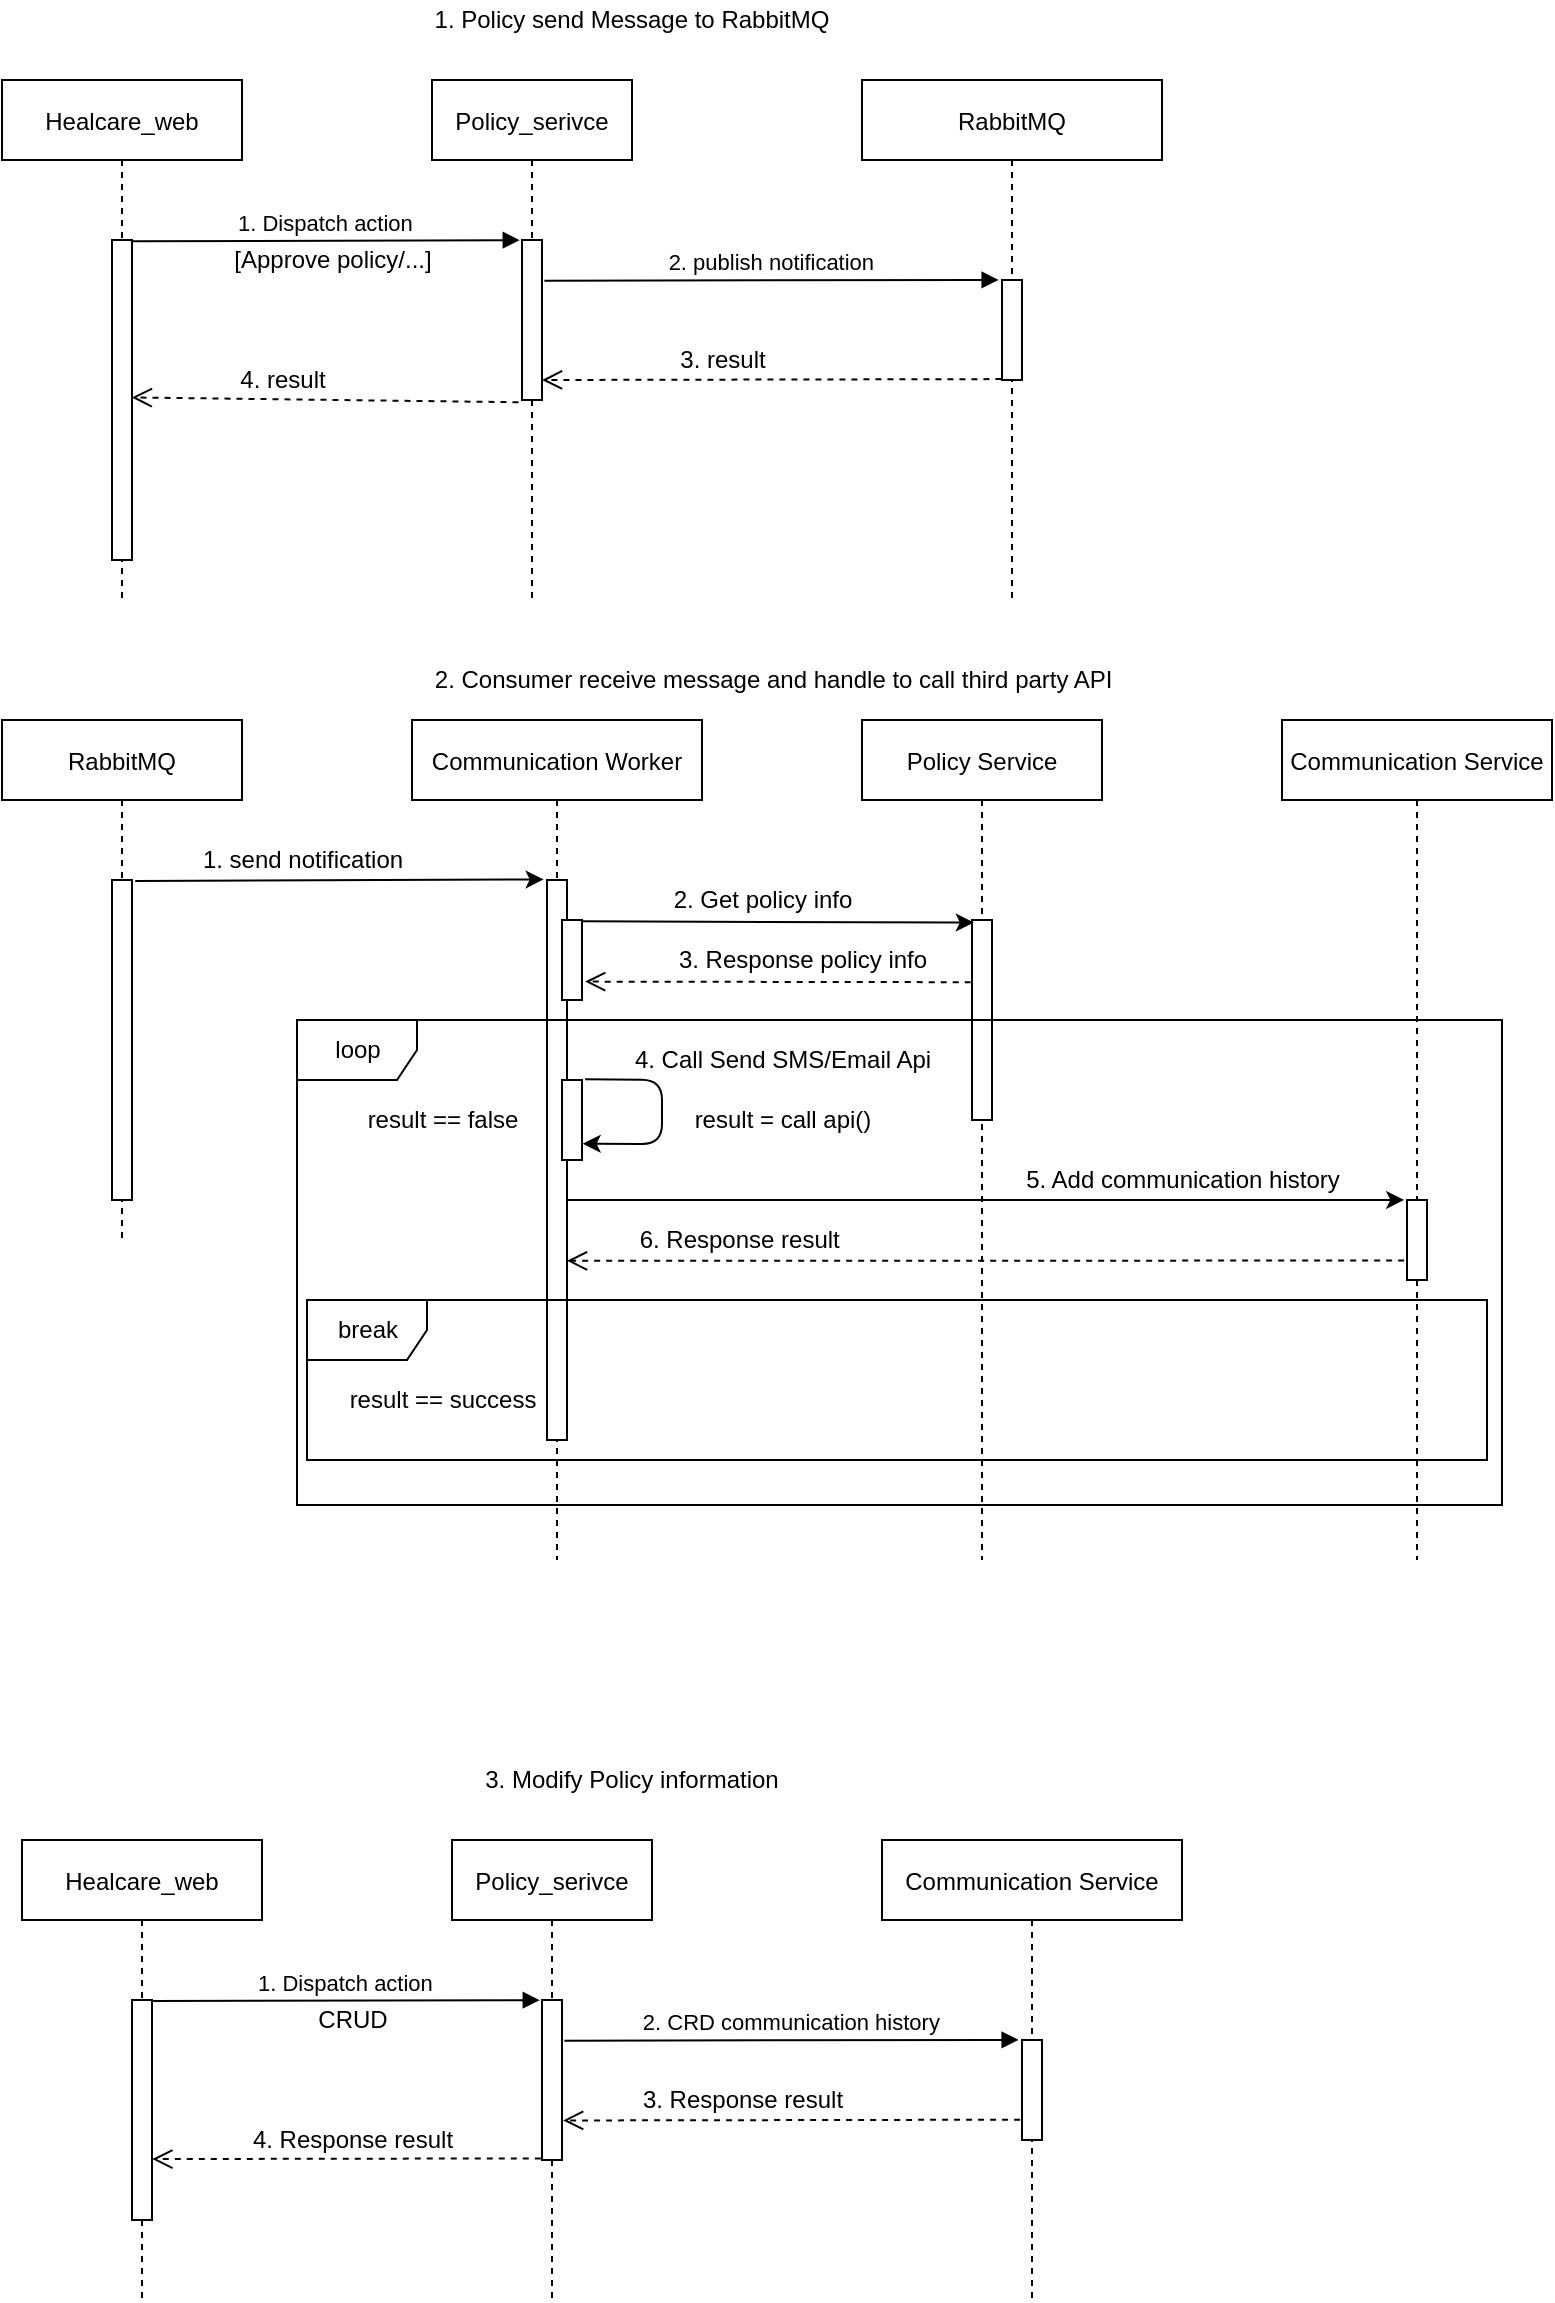 <mxfile version="14.7.10" type="github" pages="2">
  <diagram id="kgpKYQtTHZ0yAKxKKP6v" name="Communication history flow">
    <mxGraphModel dx="2517" dy="980" grid="1" gridSize="10" guides="1" tooltips="1" connect="1" arrows="1" fold="1" page="1" pageScale="1" pageWidth="850" pageHeight="1100" math="0" shadow="0">
      <root>
        <mxCell id="0" />
        <mxCell id="1" parent="0" />
        <mxCell id="hO5qz7p9oijjKZkBR4sG-1" value="Healcare_web" style="shape=umlLifeline;perimeter=lifelinePerimeter;container=1;collapsible=0;recursiveResize=0;rounded=0;shadow=0;strokeWidth=1;" vertex="1" parent="1">
          <mxGeometry x="-90" y="640" width="120" height="260" as="geometry" />
        </mxCell>
        <mxCell id="hO5qz7p9oijjKZkBR4sG-2" value="" style="points=[];perimeter=orthogonalPerimeter;rounded=0;shadow=0;strokeWidth=1;" vertex="1" parent="hO5qz7p9oijjKZkBR4sG-1">
          <mxGeometry x="55" y="80" width="10" height="160" as="geometry" />
        </mxCell>
        <mxCell id="hO5qz7p9oijjKZkBR4sG-3" value="Policy_serivce" style="shape=umlLifeline;perimeter=lifelinePerimeter;container=1;collapsible=0;recursiveResize=0;rounded=0;shadow=0;strokeWidth=1;" vertex="1" parent="1">
          <mxGeometry x="125" y="640" width="100" height="260" as="geometry" />
        </mxCell>
        <mxCell id="hO5qz7p9oijjKZkBR4sG-4" value="" style="points=[];perimeter=orthogonalPerimeter;rounded=0;shadow=0;strokeWidth=1;" vertex="1" parent="hO5qz7p9oijjKZkBR4sG-3">
          <mxGeometry x="45" y="80" width="10" height="80" as="geometry" />
        </mxCell>
        <mxCell id="hO5qz7p9oijjKZkBR4sG-7" value="RabbitMQ" style="shape=umlLifeline;perimeter=lifelinePerimeter;container=1;collapsible=0;recursiveResize=0;rounded=0;shadow=0;strokeWidth=1;" vertex="1" parent="1">
          <mxGeometry x="340" y="640" width="150" height="260" as="geometry" />
        </mxCell>
        <mxCell id="hO5qz7p9oijjKZkBR4sG-8" value="" style="points=[];perimeter=orthogonalPerimeter;rounded=0;shadow=0;strokeWidth=1;" vertex="1" parent="hO5qz7p9oijjKZkBR4sG-7">
          <mxGeometry x="70" y="100" width="10" height="50" as="geometry" />
        </mxCell>
        <mxCell id="hO5qz7p9oijjKZkBR4sG-13" value="1. Policy send Message to RabbitMQ" style="text;html=1;strokeColor=none;fillColor=none;align=center;verticalAlign=middle;whiteSpace=wrap;rounded=0;" vertex="1" parent="1">
          <mxGeometry x="110" y="600" width="230" height="20" as="geometry" />
        </mxCell>
        <mxCell id="hO5qz7p9oijjKZkBR4sG-14" value="2. Consumer receive message and handle to call third party API&amp;nbsp;" style="text;html=1;strokeColor=none;fillColor=none;align=center;verticalAlign=middle;whiteSpace=wrap;rounded=0;" vertex="1" parent="1">
          <mxGeometry x="110" y="930" width="375" height="20" as="geometry" />
        </mxCell>
        <mxCell id="hO5qz7p9oijjKZkBR4sG-15" value="1. Dispatch action" style="verticalAlign=bottom;endArrow=block;shadow=0;strokeWidth=1;exitX=0.971;exitY=0.004;exitDx=0;exitDy=0;exitPerimeter=0;entryX=-0.11;entryY=0.001;entryDx=0;entryDy=0;entryPerimeter=0;" edge="1" parent="1" source="hO5qz7p9oijjKZkBR4sG-2" target="hO5qz7p9oijjKZkBR4sG-4">
          <mxGeometry relative="1" as="geometry">
            <mxPoint x="-19.5" y="720.2" as="sourcePoint" />
            <mxPoint x="159.5" y="720" as="targetPoint" />
          </mxGeometry>
        </mxCell>
        <mxCell id="hO5qz7p9oijjKZkBR4sG-16" value="2. publish notification" style="verticalAlign=bottom;endArrow=block;shadow=0;strokeWidth=1;exitX=1.118;exitY=0.254;exitDx=0;exitDy=0;exitPerimeter=0;entryX=-0.167;entryY=-0.001;entryDx=0;entryDy=0;entryPerimeter=0;" edge="1" parent="1" source="hO5qz7p9oijjKZkBR4sG-4" target="hO5qz7p9oijjKZkBR4sG-8">
          <mxGeometry relative="1" as="geometry">
            <mxPoint x="190.0" y="740.44" as="sourcePoint" />
            <mxPoint x="384.19" y="740.0" as="targetPoint" />
          </mxGeometry>
        </mxCell>
        <mxCell id="hO5qz7p9oijjKZkBR4sG-18" value="" style="verticalAlign=bottom;endArrow=open;dashed=1;endSize=8;shadow=0;strokeWidth=1;exitX=-0.028;exitY=0.991;exitDx=0;exitDy=0;exitPerimeter=0;" edge="1" parent="1" source="hO5qz7p9oijjKZkBR4sG-8">
          <mxGeometry relative="1" as="geometry">
            <mxPoint x="180" y="790" as="targetPoint" />
            <mxPoint x="405" y="789.66" as="sourcePoint" />
          </mxGeometry>
        </mxCell>
        <mxCell id="hO5qz7p9oijjKZkBR4sG-19" value="3. result" style="text;html=1;align=center;verticalAlign=middle;resizable=0;points=[];autosize=1;strokeColor=none;" vertex="1" parent="1">
          <mxGeometry x="240" y="770" width="60" height="20" as="geometry" />
        </mxCell>
        <mxCell id="hO5qz7p9oijjKZkBR4sG-20" value="" style="verticalAlign=bottom;endArrow=open;dashed=1;endSize=8;shadow=0;strokeWidth=1;exitX=-0.176;exitY=1.014;exitDx=0;exitDy=0;exitPerimeter=0;entryX=0.99;entryY=0.492;entryDx=0;entryDy=0;entryPerimeter=0;" edge="1" parent="1" source="hO5qz7p9oijjKZkBR4sG-4" target="hO5qz7p9oijjKZkBR4sG-2">
          <mxGeometry relative="1" as="geometry">
            <mxPoint x="-20" y="800" as="targetPoint" />
            <mxPoint x="159.72" y="799.55" as="sourcePoint" />
          </mxGeometry>
        </mxCell>
        <mxCell id="hO5qz7p9oijjKZkBR4sG-21" value="4. result" style="text;html=1;align=center;verticalAlign=middle;resizable=0;points=[];autosize=1;strokeColor=none;" vertex="1" parent="1">
          <mxGeometry x="20" y="780" width="60" height="20" as="geometry" />
        </mxCell>
        <mxCell id="hO5qz7p9oijjKZkBR4sG-22" value="RabbitMQ" style="shape=umlLifeline;perimeter=lifelinePerimeter;container=1;collapsible=0;recursiveResize=0;rounded=0;shadow=0;strokeWidth=1;" vertex="1" parent="1">
          <mxGeometry x="-90" y="960" width="120" height="260" as="geometry" />
        </mxCell>
        <mxCell id="hO5qz7p9oijjKZkBR4sG-23" value="" style="points=[];perimeter=orthogonalPerimeter;rounded=0;shadow=0;strokeWidth=1;" vertex="1" parent="hO5qz7p9oijjKZkBR4sG-22">
          <mxGeometry x="55" y="80" width="10" height="160" as="geometry" />
        </mxCell>
        <mxCell id="hO5qz7p9oijjKZkBR4sG-24" value="Communication Worker" style="shape=umlLifeline;perimeter=lifelinePerimeter;container=1;collapsible=0;recursiveResize=0;rounded=0;shadow=0;strokeWidth=1;" vertex="1" parent="1">
          <mxGeometry x="115" y="960" width="145" height="420" as="geometry" />
        </mxCell>
        <mxCell id="hO5qz7p9oijjKZkBR4sG-25" value="" style="points=[];perimeter=orthogonalPerimeter;rounded=0;shadow=0;strokeWidth=1;" vertex="1" parent="hO5qz7p9oijjKZkBR4sG-24">
          <mxGeometry x="67.5" y="80" width="10" height="280" as="geometry" />
        </mxCell>
        <mxCell id="hO5qz7p9oijjKZkBR4sG-26" value="Communication Service" style="shape=umlLifeline;perimeter=lifelinePerimeter;container=1;collapsible=0;recursiveResize=0;rounded=0;shadow=0;strokeWidth=1;" vertex="1" parent="1">
          <mxGeometry x="550" y="960" width="135" height="420" as="geometry" />
        </mxCell>
        <mxCell id="hO5qz7p9oijjKZkBR4sG-27" value="" style="points=[];perimeter=orthogonalPerimeter;rounded=0;shadow=0;strokeWidth=1;" vertex="1" parent="hO5qz7p9oijjKZkBR4sG-26">
          <mxGeometry x="62.5" y="240" width="10" height="40" as="geometry" />
        </mxCell>
        <mxCell id="hO5qz7p9oijjKZkBR4sG-28" value="Policy Service" style="shape=umlLifeline;perimeter=lifelinePerimeter;container=1;collapsible=0;recursiveResize=0;rounded=0;shadow=0;strokeWidth=1;" vertex="1" parent="1">
          <mxGeometry x="340" y="960" width="120" height="420" as="geometry" />
        </mxCell>
        <mxCell id="hO5qz7p9oijjKZkBR4sG-29" value="" style="points=[];perimeter=orthogonalPerimeter;rounded=0;shadow=0;strokeWidth=1;" vertex="1" parent="hO5qz7p9oijjKZkBR4sG-28">
          <mxGeometry x="55" y="100" width="10" height="100" as="geometry" />
        </mxCell>
        <mxCell id="hO5qz7p9oijjKZkBR4sG-35" value="" style="group" vertex="1" connectable="0" parent="1">
          <mxGeometry y="1020" width="120" height="20" as="geometry" />
        </mxCell>
        <mxCell id="hO5qz7p9oijjKZkBR4sG-31" value="" style="endArrow=classic;html=1;exitX=1.159;exitY=0.003;exitDx=0;exitDy=0;exitPerimeter=0;entryX=-0.167;entryY=-0.001;entryDx=0;entryDy=0;entryPerimeter=0;" edge="1" parent="hO5qz7p9oijjKZkBR4sG-35" source="hO5qz7p9oijjKZkBR4sG-23" target="hO5qz7p9oijjKZkBR4sG-25">
          <mxGeometry width="50" height="50" relative="1" as="geometry">
            <mxPoint x="270" y="100" as="sourcePoint" />
            <mxPoint x="320" y="50" as="targetPoint" />
          </mxGeometry>
        </mxCell>
        <mxCell id="hO5qz7p9oijjKZkBR4sG-32" value="1. send notification" style="text;html=1;align=center;verticalAlign=middle;resizable=0;points=[];autosize=1;strokeColor=none;" vertex="1" parent="hO5qz7p9oijjKZkBR4sG-35">
          <mxGeometry width="120" height="20" as="geometry" />
        </mxCell>
        <mxCell id="hO5qz7p9oijjKZkBR4sG-39" value="" style="endArrow=classic;html=1;exitX=1.159;exitY=0.003;exitDx=0;exitDy=0;exitPerimeter=0;entryX=0.09;entryY=0.013;entryDx=0;entryDy=0;entryPerimeter=0;" edge="1" parent="1" target="hO5qz7p9oijjKZkBR4sG-29">
          <mxGeometry width="50" height="50" relative="1" as="geometry">
            <mxPoint x="200.0" y="1060.64" as="sourcePoint" />
            <mxPoint x="280" y="1100" as="targetPoint" />
          </mxGeometry>
        </mxCell>
        <mxCell id="hO5qz7p9oijjKZkBR4sG-40" value="" style="points=[];perimeter=orthogonalPerimeter;rounded=0;shadow=0;strokeWidth=1;" vertex="1" parent="1">
          <mxGeometry x="190" y="1060" width="10" height="40" as="geometry" />
        </mxCell>
        <mxCell id="hO5qz7p9oijjKZkBR4sG-41" value="2. Get policy info" style="text;html=1;align=center;verticalAlign=middle;resizable=0;points=[];autosize=1;strokeColor=none;" vertex="1" parent="1">
          <mxGeometry x="240" y="1040" width="100" height="20" as="geometry" />
        </mxCell>
        <mxCell id="hO5qz7p9oijjKZkBR4sG-42" value="" style="verticalAlign=bottom;endArrow=open;dashed=1;endSize=8;shadow=0;strokeWidth=1;exitX=-0.065;exitY=0.311;exitDx=0;exitDy=0;exitPerimeter=0;entryX=1.157;entryY=0.77;entryDx=0;entryDy=0;entryPerimeter=0;" edge="1" parent="1" source="hO5qz7p9oijjKZkBR4sG-29" target="hO5qz7p9oijjKZkBR4sG-40">
          <mxGeometry relative="1" as="geometry">
            <mxPoint x="210" y="1090" as="targetPoint" />
            <mxPoint x="390.0" y="1089.66" as="sourcePoint" />
          </mxGeometry>
        </mxCell>
        <mxCell id="hO5qz7p9oijjKZkBR4sG-43" value="3. Response policy info" style="text;html=1;align=center;verticalAlign=middle;resizable=0;points=[];autosize=1;strokeColor=none;" vertex="1" parent="1">
          <mxGeometry x="240" y="1070" width="140" height="20" as="geometry" />
        </mxCell>
        <mxCell id="hO5qz7p9oijjKZkBR4sG-44" value="" style="points=[];perimeter=orthogonalPerimeter;rounded=0;shadow=0;strokeWidth=1;" vertex="1" parent="1">
          <mxGeometry x="190" y="1140" width="10" height="40" as="geometry" />
        </mxCell>
        <mxCell id="hO5qz7p9oijjKZkBR4sG-45" value="" style="endArrow=classic;html=1;exitX=1.155;exitY=-0.01;exitDx=0;exitDy=0;exitPerimeter=0;entryX=1.034;entryY=0.796;entryDx=0;entryDy=0;entryPerimeter=0;" edge="1" parent="1" source="hO5qz7p9oijjKZkBR4sG-44" target="hO5qz7p9oijjKZkBR4sG-44">
          <mxGeometry width="50" height="50" relative="1" as="geometry">
            <mxPoint x="210.0" y="1140" as="sourcePoint" />
            <mxPoint x="210.14" y="1172.2" as="targetPoint" />
            <Array as="points">
              <mxPoint x="240" y="1140" />
              <mxPoint x="240" y="1172" />
            </Array>
          </mxGeometry>
        </mxCell>
        <mxCell id="hO5qz7p9oijjKZkBR4sG-46" value="4. Call Send SMS/Email Api" style="text;html=1;align=center;verticalAlign=middle;resizable=0;points=[];autosize=1;strokeColor=none;" vertex="1" parent="1">
          <mxGeometry x="220" y="1120" width="160" height="20" as="geometry" />
        </mxCell>
        <mxCell id="hO5qz7p9oijjKZkBR4sG-47" value="" style="endArrow=classic;html=1;exitX=1.159;exitY=0.003;exitDx=0;exitDy=0;exitPerimeter=0;entryX=-0.139;entryY=-0.001;entryDx=0;entryDy=0;entryPerimeter=0;" edge="1" parent="1" target="hO5qz7p9oijjKZkBR4sG-27">
          <mxGeometry width="50" height="50" relative="1" as="geometry">
            <mxPoint x="192.05" y="1200.0" as="sourcePoint" />
            <mxPoint x="387.95" y="1200.66" as="targetPoint" />
          </mxGeometry>
        </mxCell>
        <mxCell id="hO5qz7p9oijjKZkBR4sG-48" value="5. Add communication history" style="text;html=1;align=center;verticalAlign=middle;resizable=0;points=[];autosize=1;strokeColor=none;" vertex="1" parent="1">
          <mxGeometry x="415" y="1180" width="170" height="20" as="geometry" />
        </mxCell>
        <mxCell id="hO5qz7p9oijjKZkBR4sG-49" value="" style="verticalAlign=bottom;endArrow=open;dashed=1;endSize=8;shadow=0;strokeWidth=1;exitX=-0.142;exitY=0.757;exitDx=0;exitDy=0;exitPerimeter=0;entryX=1;entryY=0.68;entryDx=0;entryDy=0;entryPerimeter=0;" edge="1" parent="1" source="hO5qz7p9oijjKZkBR4sG-27" target="hO5qz7p9oijjKZkBR4sG-25">
          <mxGeometry relative="1" as="geometry">
            <mxPoint x="390.0" y="1230.0" as="targetPoint" />
            <mxPoint x="582.78" y="1230.3" as="sourcePoint" />
          </mxGeometry>
        </mxCell>
        <mxCell id="hO5qz7p9oijjKZkBR4sG-51" value="6. Response result&amp;nbsp;" style="text;html=1;align=center;verticalAlign=middle;resizable=0;points=[];autosize=1;strokeColor=none;" vertex="1" parent="1">
          <mxGeometry x="220" y="1210" width="120" height="20" as="geometry" />
        </mxCell>
        <mxCell id="hO5qz7p9oijjKZkBR4sG-52" value="loop" style="shape=umlFrame;whiteSpace=wrap;html=1;" vertex="1" parent="1">
          <mxGeometry x="57.5" y="1110" width="602.5" height="242.5" as="geometry" />
        </mxCell>
        <mxCell id="hO5qz7p9oijjKZkBR4sG-53" value="break" style="shape=umlFrame;whiteSpace=wrap;html=1;" vertex="1" parent="1">
          <mxGeometry x="62.5" y="1250" width="590" height="80" as="geometry" />
        </mxCell>
        <mxCell id="hO5qz7p9oijjKZkBR4sG-55" value="result = call api()" style="text;html=1;align=center;verticalAlign=middle;resizable=0;points=[];autosize=1;strokeColor=none;" vertex="1" parent="1">
          <mxGeometry x="250" y="1150" width="100" height="20" as="geometry" />
        </mxCell>
        <mxCell id="hO5qz7p9oijjKZkBR4sG-56" value="result == false" style="text;html=1;align=center;verticalAlign=middle;resizable=0;points=[];autosize=1;strokeColor=none;" vertex="1" parent="1">
          <mxGeometry x="85" y="1150" width="90" height="20" as="geometry" />
        </mxCell>
        <mxCell id="hO5qz7p9oijjKZkBR4sG-57" value="result == success" style="text;html=1;align=center;verticalAlign=middle;resizable=0;points=[];autosize=1;strokeColor=none;" vertex="1" parent="1">
          <mxGeometry x="75" y="1290" width="110" height="20" as="geometry" />
        </mxCell>
        <mxCell id="hO5qz7p9oijjKZkBR4sG-58" value="Healcare_web" style="shape=umlLifeline;perimeter=lifelinePerimeter;container=1;collapsible=0;recursiveResize=0;rounded=0;shadow=0;strokeWidth=1;" vertex="1" parent="1">
          <mxGeometry x="-80" y="1520" width="120" height="230" as="geometry" />
        </mxCell>
        <mxCell id="hO5qz7p9oijjKZkBR4sG-59" value="" style="points=[];perimeter=orthogonalPerimeter;rounded=0;shadow=0;strokeWidth=1;" vertex="1" parent="hO5qz7p9oijjKZkBR4sG-58">
          <mxGeometry x="55" y="80" width="10" height="110" as="geometry" />
        </mxCell>
        <mxCell id="hO5qz7p9oijjKZkBR4sG-60" value="Policy_serivce" style="shape=umlLifeline;perimeter=lifelinePerimeter;container=1;collapsible=0;recursiveResize=0;rounded=0;shadow=0;strokeWidth=1;" vertex="1" parent="1">
          <mxGeometry x="135" y="1520" width="100" height="230" as="geometry" />
        </mxCell>
        <mxCell id="hO5qz7p9oijjKZkBR4sG-61" value="" style="points=[];perimeter=orthogonalPerimeter;rounded=0;shadow=0;strokeWidth=1;" vertex="1" parent="hO5qz7p9oijjKZkBR4sG-60">
          <mxGeometry x="45" y="80" width="10" height="80" as="geometry" />
        </mxCell>
        <mxCell id="hO5qz7p9oijjKZkBR4sG-62" value="Communication Service" style="shape=umlLifeline;perimeter=lifelinePerimeter;container=1;collapsible=0;recursiveResize=0;rounded=0;shadow=0;strokeWidth=1;" vertex="1" parent="1">
          <mxGeometry x="350" y="1520" width="150" height="230" as="geometry" />
        </mxCell>
        <mxCell id="hO5qz7p9oijjKZkBR4sG-63" value="" style="points=[];perimeter=orthogonalPerimeter;rounded=0;shadow=0;strokeWidth=1;" vertex="1" parent="hO5qz7p9oijjKZkBR4sG-62">
          <mxGeometry x="70" y="100" width="10" height="50" as="geometry" />
        </mxCell>
        <mxCell id="hO5qz7p9oijjKZkBR4sG-64" value="1. Dispatch action" style="verticalAlign=bottom;endArrow=block;shadow=0;strokeWidth=1;exitX=0.971;exitY=0.004;exitDx=0;exitDy=0;exitPerimeter=0;entryX=-0.11;entryY=0.001;entryDx=0;entryDy=0;entryPerimeter=0;" edge="1" parent="1" source="hO5qz7p9oijjKZkBR4sG-59" target="hO5qz7p9oijjKZkBR4sG-61">
          <mxGeometry relative="1" as="geometry">
            <mxPoint x="-9.5" y="1600.2" as="sourcePoint" />
            <mxPoint x="169.5" y="1600" as="targetPoint" />
          </mxGeometry>
        </mxCell>
        <mxCell id="hO5qz7p9oijjKZkBR4sG-65" value="2. CRD communication history" style="verticalAlign=bottom;endArrow=block;shadow=0;strokeWidth=1;exitX=1.118;exitY=0.254;exitDx=0;exitDy=0;exitPerimeter=0;entryX=-0.167;entryY=-0.001;entryDx=0;entryDy=0;entryPerimeter=0;" edge="1" parent="1" source="hO5qz7p9oijjKZkBR4sG-61" target="hO5qz7p9oijjKZkBR4sG-63">
          <mxGeometry relative="1" as="geometry">
            <mxPoint x="200.0" y="1620.44" as="sourcePoint" />
            <mxPoint x="394.19" y="1620.0" as="targetPoint" />
          </mxGeometry>
        </mxCell>
        <mxCell id="hO5qz7p9oijjKZkBR4sG-72" value="CRUD" style="text;html=1;align=center;verticalAlign=middle;resizable=0;points=[];autosize=1;strokeColor=none;" vertex="1" parent="1">
          <mxGeometry x="60" y="1600" width="50" height="20" as="geometry" />
        </mxCell>
        <mxCell id="hO5qz7p9oijjKZkBR4sG-73" value="[Approve policy/...]" style="text;html=1;align=center;verticalAlign=middle;resizable=0;points=[];autosize=1;strokeColor=none;" vertex="1" parent="1">
          <mxGeometry x="20" y="720" width="110" height="20" as="geometry" />
        </mxCell>
        <mxCell id="hO5qz7p9oijjKZkBR4sG-74" value="" style="verticalAlign=bottom;endArrow=open;dashed=1;endSize=8;shadow=0;strokeWidth=1;exitX=-0.094;exitY=0.797;exitDx=0;exitDy=0;exitPerimeter=0;entryX=1.055;entryY=0.753;entryDx=0;entryDy=0;entryPerimeter=0;" edge="1" parent="1" source="hO5qz7p9oijjKZkBR4sG-63" target="hO5qz7p9oijjKZkBR4sG-61">
          <mxGeometry relative="1" as="geometry">
            <mxPoint x="200" y="1660" as="targetPoint" />
            <mxPoint x="410" y="1660" as="sourcePoint" />
          </mxGeometry>
        </mxCell>
        <mxCell id="hO5qz7p9oijjKZkBR4sG-75" value="3. Response result" style="text;html=1;align=center;verticalAlign=middle;resizable=0;points=[];autosize=1;strokeColor=none;" vertex="1" parent="1">
          <mxGeometry x="220" y="1640" width="120" height="20" as="geometry" />
        </mxCell>
        <mxCell id="hO5qz7p9oijjKZkBR4sG-76" value="" style="verticalAlign=bottom;endArrow=open;dashed=1;endSize=8;shadow=0;strokeWidth=1;exitX=-0.061;exitY=0.99;exitDx=0;exitDy=0;exitPerimeter=0;entryX=1.017;entryY=0.723;entryDx=0;entryDy=0;entryPerimeter=0;" edge="1" parent="1" source="hO5qz7p9oijjKZkBR4sG-61" target="hO5qz7p9oijjKZkBR4sG-59">
          <mxGeometry relative="1" as="geometry">
            <mxPoint x="-53.51" y="1680.24" as="targetPoint" />
            <mxPoint x="175.0" y="1679.85" as="sourcePoint" />
          </mxGeometry>
        </mxCell>
        <mxCell id="hO5qz7p9oijjKZkBR4sG-77" value="4. Response result" style="text;html=1;align=center;verticalAlign=middle;resizable=0;points=[];autosize=1;strokeColor=none;" vertex="1" parent="1">
          <mxGeometry x="25" y="1660" width="120" height="20" as="geometry" />
        </mxCell>
        <mxCell id="hO5qz7p9oijjKZkBR4sG-78" value="3. Modify Policy information" style="text;html=1;strokeColor=none;fillColor=none;align=center;verticalAlign=middle;whiteSpace=wrap;rounded=0;" vertex="1" parent="1">
          <mxGeometry x="110" y="1480" width="230" height="20" as="geometry" />
        </mxCell>
      </root>
    </mxGraphModel>
  </diagram>
  <diagram name="Copy of Communication history flow" id="vofrENBRryJkzIM3wh_6">
    <mxGraphModel dx="2267" dy="833" grid="1" gridSize="10" guides="1" tooltips="1" connect="1" arrows="1" fold="1" page="1" pageScale="1" pageWidth="850" pageHeight="1100" math="0" shadow="0">
      <root>
        <mxCell id="Hw-5K72zCNke-8BQbNic-0" />
        <mxCell id="Hw-5K72zCNke-8BQbNic-1" parent="Hw-5K72zCNke-8BQbNic-0" />
        <mxCell id="Hw-5K72zCNke-8BQbNic-2" value="Policy_serivce" style="shape=umlLifeline;perimeter=lifelinePerimeter;container=1;collapsible=0;recursiveResize=0;rounded=0;shadow=0;strokeWidth=1;" vertex="1" parent="Hw-5K72zCNke-8BQbNic-1">
          <mxGeometry x="120" y="80" width="100" height="440" as="geometry" />
        </mxCell>
        <mxCell id="Hw-5K72zCNke-8BQbNic-3" value="" style="points=[];perimeter=orthogonalPerimeter;rounded=0;shadow=0;strokeWidth=1;" vertex="1" parent="Hw-5K72zCNke-8BQbNic-2">
          <mxGeometry x="45" y="70" width="10" height="350" as="geometry" />
        </mxCell>
        <mxCell id="Hw-5K72zCNke-8BQbNic-4" value="Communication_worker" style="shape=umlLifeline;perimeter=lifelinePerimeter;container=1;collapsible=0;recursiveResize=0;rounded=0;shadow=0;strokeWidth=1;" vertex="1" parent="Hw-5K72zCNke-8BQbNic-1">
          <mxGeometry x="300" y="80" width="150" height="470" as="geometry" />
        </mxCell>
        <mxCell id="Hw-5K72zCNke-8BQbNic-5" value="" style="points=[];perimeter=orthogonalPerimeter;rounded=0;shadow=0;strokeWidth=1;" vertex="1" parent="Hw-5K72zCNke-8BQbNic-4">
          <mxGeometry x="70" y="90" width="10" height="360" as="geometry" />
        </mxCell>
        <mxCell id="Hw-5K72zCNke-8BQbNic-6" value="Healcare_web" style="shape=umlLifeline;perimeter=lifelinePerimeter;container=1;collapsible=0;recursiveResize=0;rounded=0;shadow=0;strokeWidth=1;" vertex="1" parent="Hw-5K72zCNke-8BQbNic-1">
          <mxGeometry x="-80" y="80" width="120" height="300" as="geometry" />
        </mxCell>
        <mxCell id="Hw-5K72zCNke-8BQbNic-7" value="" style="points=[];perimeter=orthogonalPerimeter;rounded=0;shadow=0;strokeWidth=1;" vertex="1" parent="Hw-5K72zCNke-8BQbNic-6">
          <mxGeometry x="55" y="80" width="10" height="160" as="geometry" />
        </mxCell>
        <mxCell id="Hw-5K72zCNke-8BQbNic-8" value="1. Dispatch action" style="verticalAlign=bottom;endArrow=block;shadow=0;strokeWidth=1;exitX=1;exitY=-0.005;exitDx=0;exitDy=0;exitPerimeter=0;" edge="1" parent="Hw-5K72zCNke-8BQbNic-1" source="Hw-5K72zCNke-8BQbNic-7">
          <mxGeometry relative="1" as="geometry">
            <mxPoint x="-10" y="160.0" as="sourcePoint" />
            <mxPoint x="164" y="159" as="targetPoint" />
          </mxGeometry>
        </mxCell>
        <mxCell id="Hw-5K72zCNke-8BQbNic-9" value="Create/Update/ Delete" style="text;html=1;align=center;verticalAlign=middle;resizable=0;points=[];autosize=1;strokeColor=none;" vertex="1" parent="Hw-5K72zCNke-8BQbNic-1">
          <mxGeometry x="5" y="160" width="130" height="20" as="geometry" />
        </mxCell>
        <mxCell id="Hw-5K72zCNke-8BQbNic-10" value="" style="points=[];perimeter=orthogonalPerimeter;rounded=0;shadow=0;strokeWidth=1;" vertex="1" parent="Hw-5K72zCNke-8BQbNic-1">
          <mxGeometry x="170" y="170" width="10" height="310" as="geometry" />
        </mxCell>
        <mxCell id="Hw-5K72zCNke-8BQbNic-11" value="" style="endArrow=classic;html=1;exitX=1.014;exitY=0.025;exitDx=0;exitDy=0;exitPerimeter=0;" edge="1" parent="Hw-5K72zCNke-8BQbNic-1" source="Hw-5K72zCNke-8BQbNic-10">
          <mxGeometry width="50" height="50" relative="1" as="geometry">
            <mxPoint x="220" y="190" as="sourcePoint" />
            <mxPoint x="368" y="173" as="targetPoint" />
          </mxGeometry>
        </mxCell>
        <mxCell id="Hw-5K72zCNke-8BQbNic-12" value="2. Send message" style="text;html=1;align=center;verticalAlign=middle;resizable=0;points=[];autosize=1;strokeColor=none;" vertex="1" parent="Hw-5K72zCNke-8BQbNic-1">
          <mxGeometry x="200" y="150" width="110" height="20" as="geometry" />
        </mxCell>
        <mxCell id="Hw-5K72zCNke-8BQbNic-13" value="loop" style="shape=umlFrame;whiteSpace=wrap;html=1;" vertex="1" parent="Hw-5K72zCNke-8BQbNic-1">
          <mxGeometry x="240" y="200" width="440" height="242.5" as="geometry" />
        </mxCell>
        <mxCell id="Hw-5K72zCNke-8BQbNic-14" value="" style="verticalAlign=bottom;endArrow=open;dashed=1;endSize=8;shadow=0;strokeWidth=1;" edge="1" parent="Hw-5K72zCNke-8BQbNic-1" source="Hw-5K72zCNke-8BQbNic-17">
          <mxGeometry relative="1" as="geometry">
            <mxPoint x="180" y="470" as="targetPoint" />
            <mxPoint x="369" y="470" as="sourcePoint" />
          </mxGeometry>
        </mxCell>
        <mxCell id="Hw-5K72zCNke-8BQbNic-15" value="Integration_service" style="shape=umlLifeline;perimeter=lifelinePerimeter;container=1;collapsible=0;recursiveResize=0;rounded=0;shadow=0;strokeWidth=1;" vertex="1" parent="Hw-5K72zCNke-8BQbNic-1">
          <mxGeometry x="530" y="80" width="150" height="450" as="geometry" />
        </mxCell>
        <mxCell id="Hw-5K72zCNke-8BQbNic-16" value="" style="points=[];perimeter=orthogonalPerimeter;rounded=0;shadow=0;strokeWidth=1;" vertex="1" parent="Hw-5K72zCNke-8BQbNic-15">
          <mxGeometry x="70" y="125" width="10" height="270" as="geometry" />
        </mxCell>
        <mxCell id="Hw-5K72zCNke-8BQbNic-17" value="" style="points=[];perimeter=orthogonalPerimeter;rounded=0;shadow=0;strokeWidth=1;" vertex="1" parent="Hw-5K72zCNke-8BQbNic-1">
          <mxGeometry x="380" y="215" width="10" height="280" as="geometry" />
        </mxCell>
        <mxCell id="Hw-5K72zCNke-8BQbNic-18" value="" style="endArrow=classic;html=1;entryX=-0.031;entryY=0.013;entryDx=0;entryDy=0;entryPerimeter=0;" edge="1" parent="Hw-5K72zCNke-8BQbNic-1" target="Hw-5K72zCNke-8BQbNic-19">
          <mxGeometry width="50" height="50" relative="1" as="geometry">
            <mxPoint x="392" y="227" as="sourcePoint" />
            <mxPoint x="587.86" y="225.0" as="targetPoint" />
          </mxGeometry>
        </mxCell>
        <mxCell id="Hw-5K72zCNke-8BQbNic-19" value="" style="points=[];perimeter=orthogonalPerimeter;rounded=0;shadow=0;strokeWidth=1;" vertex="1" parent="Hw-5K72zCNke-8BQbNic-1">
          <mxGeometry x="610" y="225" width="10" height="60" as="geometry" />
        </mxCell>
        <mxCell id="Hw-5K72zCNke-8BQbNic-20" value="3. Call Third party" style="text;html=1;align=center;verticalAlign=middle;resizable=0;points=[];autosize=1;strokeColor=none;" vertex="1" parent="Hw-5K72zCNke-8BQbNic-1">
          <mxGeometry x="420" y="205" width="110" height="20" as="geometry" />
        </mxCell>
        <mxCell id="Hw-5K72zCNke-8BQbNic-21" value="4. Response" style="verticalAlign=bottom;endArrow=open;dashed=1;endSize=8;shadow=0;strokeWidth=1;exitX=0.452;exitY=0.982;exitDx=0;exitDy=0;exitPerimeter=0;" edge="1" parent="Hw-5K72zCNke-8BQbNic-1" source="Hw-5K72zCNke-8BQbNic-19">
          <mxGeometry relative="1" as="geometry">
            <mxPoint x="391" y="284" as="targetPoint" />
            <mxPoint x="598.59" y="274.66" as="sourcePoint" />
          </mxGeometry>
        </mxCell>
        <mxCell id="Hw-5K72zCNke-8BQbNic-22" value="" style="endArrow=classic;html=1;exitX=1.186;exitY=0.31;exitDx=0;exitDy=0;exitPerimeter=0;" edge="1" parent="Hw-5K72zCNke-8BQbNic-1" source="Hw-5K72zCNke-8BQbNic-17">
          <mxGeometry width="50" height="50" relative="1" as="geometry">
            <mxPoint x="420" y="395" as="sourcePoint" />
            <mxPoint x="392" y="334" as="targetPoint" />
            <Array as="points">
              <mxPoint x="450" y="302" />
              <mxPoint x="450" y="334" />
            </Array>
          </mxGeometry>
        </mxCell>
        <mxCell id="Hw-5K72zCNke-8BQbNic-23" value="5. Save action in mongodb" style="text;html=1;align=center;verticalAlign=middle;resizable=0;points=[];autosize=1;strokeColor=none;" vertex="1" parent="Hw-5K72zCNke-8BQbNic-1">
          <mxGeometry x="410" y="335" width="160" height="20" as="geometry" />
        </mxCell>
        <mxCell id="Hw-5K72zCNke-8BQbNic-24" value="&lt;span style=&quot;font-size: 11px ; background-color: rgb(255 , 255 , 255)&quot;&gt;6. Response result&amp;nbsp;&lt;/span&gt;" style="text;html=1;align=center;verticalAlign=middle;resizable=0;points=[];autosize=1;strokeColor=none;" vertex="1" parent="Hw-5K72zCNke-8BQbNic-1">
          <mxGeometry x="190" y="450" width="110" height="20" as="geometry" />
        </mxCell>
        <mxCell id="Hw-5K72zCNke-8BQbNic-25" value="break" style="shape=umlFrame;whiteSpace=wrap;html=1;" vertex="1" parent="Hw-5K72zCNke-8BQbNic-1">
          <mxGeometry x="300" y="370" width="320" height="55" as="geometry" />
        </mxCell>
        <mxCell id="Hw-5K72zCNke-8BQbNic-26" value="[response === false]" style="text;html=1;strokeColor=none;fillColor=none;align=center;verticalAlign=middle;whiteSpace=wrap;rounded=0;" vertex="1" parent="Hw-5K72zCNke-8BQbNic-1">
          <mxGeometry x="230" y="267.5" width="150" height="20" as="geometry" />
        </mxCell>
        <mxCell id="Hw-5K72zCNke-8BQbNic-27" value="[response === success]" style="text;html=1;strokeColor=none;fillColor=none;align=center;verticalAlign=middle;whiteSpace=wrap;rounded=0;" vertex="1" parent="Hw-5K72zCNke-8BQbNic-1">
          <mxGeometry x="405" y="390" width="140" height="20" as="geometry" />
        </mxCell>
        <mxCell id="Hw-5K72zCNke-8BQbNic-28" value="Healcare_web" style="shape=umlLifeline;perimeter=lifelinePerimeter;container=1;collapsible=0;recursiveResize=0;rounded=0;shadow=0;strokeWidth=1;" vertex="1" parent="Hw-5K72zCNke-8BQbNic-1">
          <mxGeometry x="-90" y="640" width="120" height="260" as="geometry" />
        </mxCell>
        <mxCell id="Hw-5K72zCNke-8BQbNic-29" value="" style="points=[];perimeter=orthogonalPerimeter;rounded=0;shadow=0;strokeWidth=1;" vertex="1" parent="Hw-5K72zCNke-8BQbNic-28">
          <mxGeometry x="55" y="80" width="10" height="160" as="geometry" />
        </mxCell>
        <mxCell id="Hw-5K72zCNke-8BQbNic-30" value="Policy_serivce" style="shape=umlLifeline;perimeter=lifelinePerimeter;container=1;collapsible=0;recursiveResize=0;rounded=0;shadow=0;strokeWidth=1;" vertex="1" parent="Hw-5K72zCNke-8BQbNic-1">
          <mxGeometry x="125" y="640" width="100" height="260" as="geometry" />
        </mxCell>
        <mxCell id="Hw-5K72zCNke-8BQbNic-31" value="" style="points=[];perimeter=orthogonalPerimeter;rounded=0;shadow=0;strokeWidth=1;" vertex="1" parent="Hw-5K72zCNke-8BQbNic-30">
          <mxGeometry x="45" y="80" width="10" height="80" as="geometry" />
        </mxCell>
        <mxCell id="Hw-5K72zCNke-8BQbNic-32" value="RabbitMQ" style="shape=umlLifeline;perimeter=lifelinePerimeter;container=1;collapsible=0;recursiveResize=0;rounded=0;shadow=0;strokeWidth=1;" vertex="1" parent="Hw-5K72zCNke-8BQbNic-1">
          <mxGeometry x="340" y="640" width="150" height="260" as="geometry" />
        </mxCell>
        <mxCell id="Hw-5K72zCNke-8BQbNic-33" value="" style="points=[];perimeter=orthogonalPerimeter;rounded=0;shadow=0;strokeWidth=1;" vertex="1" parent="Hw-5K72zCNke-8BQbNic-32">
          <mxGeometry x="70" y="100" width="10" height="50" as="geometry" />
        </mxCell>
        <mxCell id="Hw-5K72zCNke-8BQbNic-34" value="1. Policy send Message to RabbitMQ" style="text;html=1;strokeColor=none;fillColor=none;align=center;verticalAlign=middle;whiteSpace=wrap;rounded=0;" vertex="1" parent="Hw-5K72zCNke-8BQbNic-1">
          <mxGeometry x="110" y="600" width="230" height="20" as="geometry" />
        </mxCell>
        <mxCell id="Hw-5K72zCNke-8BQbNic-35" value="2. Consumer receive message and handle to call third party API&amp;nbsp;" style="text;html=1;strokeColor=none;fillColor=none;align=center;verticalAlign=middle;whiteSpace=wrap;rounded=0;" vertex="1" parent="Hw-5K72zCNke-8BQbNic-1">
          <mxGeometry x="110" y="930" width="375" height="20" as="geometry" />
        </mxCell>
        <mxCell id="Hw-5K72zCNke-8BQbNic-36" value="1. Dispatch action" style="verticalAlign=bottom;endArrow=block;shadow=0;strokeWidth=1;exitX=0.971;exitY=0.004;exitDx=0;exitDy=0;exitPerimeter=0;entryX=-0.11;entryY=0.001;entryDx=0;entryDy=0;entryPerimeter=0;" edge="1" parent="Hw-5K72zCNke-8BQbNic-1" source="Hw-5K72zCNke-8BQbNic-29" target="Hw-5K72zCNke-8BQbNic-31">
          <mxGeometry relative="1" as="geometry">
            <mxPoint x="-19.5" y="720.2" as="sourcePoint" />
            <mxPoint x="159.5" y="720" as="targetPoint" />
          </mxGeometry>
        </mxCell>
        <mxCell id="Hw-5K72zCNke-8BQbNic-37" value="2. publish notification" style="verticalAlign=bottom;endArrow=block;shadow=0;strokeWidth=1;exitX=1.118;exitY=0.254;exitDx=0;exitDy=0;exitPerimeter=0;entryX=-0.167;entryY=-0.001;entryDx=0;entryDy=0;entryPerimeter=0;" edge="1" parent="Hw-5K72zCNke-8BQbNic-1" source="Hw-5K72zCNke-8BQbNic-31" target="Hw-5K72zCNke-8BQbNic-33">
          <mxGeometry relative="1" as="geometry">
            <mxPoint x="190.0" y="740.44" as="sourcePoint" />
            <mxPoint x="384.19" y="740.0" as="targetPoint" />
          </mxGeometry>
        </mxCell>
        <mxCell id="Hw-5K72zCNke-8BQbNic-38" value="" style="verticalAlign=bottom;endArrow=open;dashed=1;endSize=8;shadow=0;strokeWidth=1;exitX=-0.028;exitY=0.991;exitDx=0;exitDy=0;exitPerimeter=0;" edge="1" parent="Hw-5K72zCNke-8BQbNic-1" source="Hw-5K72zCNke-8BQbNic-33">
          <mxGeometry relative="1" as="geometry">
            <mxPoint x="180" y="790" as="targetPoint" />
            <mxPoint x="405" y="789.66" as="sourcePoint" />
          </mxGeometry>
        </mxCell>
        <mxCell id="Hw-5K72zCNke-8BQbNic-39" value="3. result" style="text;html=1;align=center;verticalAlign=middle;resizable=0;points=[];autosize=1;strokeColor=none;" vertex="1" parent="Hw-5K72zCNke-8BQbNic-1">
          <mxGeometry x="240" y="770" width="60" height="20" as="geometry" />
        </mxCell>
        <mxCell id="Hw-5K72zCNke-8BQbNic-40" value="" style="verticalAlign=bottom;endArrow=open;dashed=1;endSize=8;shadow=0;strokeWidth=1;exitX=-0.176;exitY=1.014;exitDx=0;exitDy=0;exitPerimeter=0;entryX=0.99;entryY=0.492;entryDx=0;entryDy=0;entryPerimeter=0;" edge="1" parent="Hw-5K72zCNke-8BQbNic-1" source="Hw-5K72zCNke-8BQbNic-31" target="Hw-5K72zCNke-8BQbNic-29">
          <mxGeometry relative="1" as="geometry">
            <mxPoint x="-20" y="800" as="targetPoint" />
            <mxPoint x="159.72" y="799.55" as="sourcePoint" />
          </mxGeometry>
        </mxCell>
        <mxCell id="Hw-5K72zCNke-8BQbNic-41" value="4. result" style="text;html=1;align=center;verticalAlign=middle;resizable=0;points=[];autosize=1;strokeColor=none;" vertex="1" parent="Hw-5K72zCNke-8BQbNic-1">
          <mxGeometry x="20" y="780" width="60" height="20" as="geometry" />
        </mxCell>
        <mxCell id="Hw-5K72zCNke-8BQbNic-42" value="RabbitMQ" style="shape=umlLifeline;perimeter=lifelinePerimeter;container=1;collapsible=0;recursiveResize=0;rounded=0;shadow=0;strokeWidth=1;" vertex="1" parent="Hw-5K72zCNke-8BQbNic-1">
          <mxGeometry x="-90" y="960" width="120" height="260" as="geometry" />
        </mxCell>
        <mxCell id="Hw-5K72zCNke-8BQbNic-43" value="" style="points=[];perimeter=orthogonalPerimeter;rounded=0;shadow=0;strokeWidth=1;" vertex="1" parent="Hw-5K72zCNke-8BQbNic-42">
          <mxGeometry x="55" y="80" width="10" height="160" as="geometry" />
        </mxCell>
        <mxCell id="Hw-5K72zCNke-8BQbNic-44" value="Communication Worker" style="shape=umlLifeline;perimeter=lifelinePerimeter;container=1;collapsible=0;recursiveResize=0;rounded=0;shadow=0;strokeWidth=1;" vertex="1" parent="Hw-5K72zCNke-8BQbNic-1">
          <mxGeometry x="115" y="960" width="145" height="420" as="geometry" />
        </mxCell>
        <mxCell id="Hw-5K72zCNke-8BQbNic-45" value="" style="points=[];perimeter=orthogonalPerimeter;rounded=0;shadow=0;strokeWidth=1;" vertex="1" parent="Hw-5K72zCNke-8BQbNic-44">
          <mxGeometry x="67.5" y="80" width="10" height="280" as="geometry" />
        </mxCell>
        <mxCell id="Hw-5K72zCNke-8BQbNic-46" value="Communication Service" style="shape=umlLifeline;perimeter=lifelinePerimeter;container=1;collapsible=0;recursiveResize=0;rounded=0;shadow=0;strokeWidth=1;" vertex="1" parent="Hw-5K72zCNke-8BQbNic-1">
          <mxGeometry x="550" y="960" width="135" height="420" as="geometry" />
        </mxCell>
        <mxCell id="Hw-5K72zCNke-8BQbNic-47" value="" style="points=[];perimeter=orthogonalPerimeter;rounded=0;shadow=0;strokeWidth=1;" vertex="1" parent="Hw-5K72zCNke-8BQbNic-46">
          <mxGeometry x="62.5" y="240" width="10" height="40" as="geometry" />
        </mxCell>
        <mxCell id="Hw-5K72zCNke-8BQbNic-48" value="Policy Service" style="shape=umlLifeline;perimeter=lifelinePerimeter;container=1;collapsible=0;recursiveResize=0;rounded=0;shadow=0;strokeWidth=1;" vertex="1" parent="Hw-5K72zCNke-8BQbNic-1">
          <mxGeometry x="340" y="960" width="120" height="420" as="geometry" />
        </mxCell>
        <mxCell id="Hw-5K72zCNke-8BQbNic-49" value="" style="points=[];perimeter=orthogonalPerimeter;rounded=0;shadow=0;strokeWidth=1;" vertex="1" parent="Hw-5K72zCNke-8BQbNic-48">
          <mxGeometry x="55" y="100" width="10" height="100" as="geometry" />
        </mxCell>
        <mxCell id="Hw-5K72zCNke-8BQbNic-50" value="" style="group" vertex="1" connectable="0" parent="Hw-5K72zCNke-8BQbNic-1">
          <mxGeometry y="1020" width="120" height="20" as="geometry" />
        </mxCell>
        <mxCell id="Hw-5K72zCNke-8BQbNic-51" value="" style="endArrow=classic;html=1;exitX=1.159;exitY=0.003;exitDx=0;exitDy=0;exitPerimeter=0;entryX=-0.167;entryY=-0.001;entryDx=0;entryDy=0;entryPerimeter=0;" edge="1" parent="Hw-5K72zCNke-8BQbNic-50" source="Hw-5K72zCNke-8BQbNic-43" target="Hw-5K72zCNke-8BQbNic-45">
          <mxGeometry width="50" height="50" relative="1" as="geometry">
            <mxPoint x="270" y="100" as="sourcePoint" />
            <mxPoint x="320" y="50" as="targetPoint" />
          </mxGeometry>
        </mxCell>
        <mxCell id="Hw-5K72zCNke-8BQbNic-52" value="1. send notification" style="text;html=1;align=center;verticalAlign=middle;resizable=0;points=[];autosize=1;strokeColor=none;" vertex="1" parent="Hw-5K72zCNke-8BQbNic-50">
          <mxGeometry width="120" height="20" as="geometry" />
        </mxCell>
        <mxCell id="Hw-5K72zCNke-8BQbNic-53" value="" style="endArrow=classic;html=1;exitX=1.159;exitY=0.003;exitDx=0;exitDy=0;exitPerimeter=0;entryX=0.09;entryY=0.013;entryDx=0;entryDy=0;entryPerimeter=0;" edge="1" parent="Hw-5K72zCNke-8BQbNic-1" target="Hw-5K72zCNke-8BQbNic-49">
          <mxGeometry width="50" height="50" relative="1" as="geometry">
            <mxPoint x="200.0" y="1060.64" as="sourcePoint" />
            <mxPoint x="280" y="1100" as="targetPoint" />
          </mxGeometry>
        </mxCell>
        <mxCell id="Hw-5K72zCNke-8BQbNic-54" value="" style="points=[];perimeter=orthogonalPerimeter;rounded=0;shadow=0;strokeWidth=1;" vertex="1" parent="Hw-5K72zCNke-8BQbNic-1">
          <mxGeometry x="190" y="1060" width="10" height="40" as="geometry" />
        </mxCell>
        <mxCell id="Hw-5K72zCNke-8BQbNic-55" value="2. Get policy info" style="text;html=1;align=center;verticalAlign=middle;resizable=0;points=[];autosize=1;strokeColor=none;" vertex="1" parent="Hw-5K72zCNke-8BQbNic-1">
          <mxGeometry x="240" y="1040" width="100" height="20" as="geometry" />
        </mxCell>
        <mxCell id="Hw-5K72zCNke-8BQbNic-56" value="" style="verticalAlign=bottom;endArrow=open;dashed=1;endSize=8;shadow=0;strokeWidth=1;exitX=-0.065;exitY=0.311;exitDx=0;exitDy=0;exitPerimeter=0;entryX=1.157;entryY=0.77;entryDx=0;entryDy=0;entryPerimeter=0;" edge="1" parent="Hw-5K72zCNke-8BQbNic-1" source="Hw-5K72zCNke-8BQbNic-49" target="Hw-5K72zCNke-8BQbNic-54">
          <mxGeometry relative="1" as="geometry">
            <mxPoint x="210" y="1090" as="targetPoint" />
            <mxPoint x="390.0" y="1089.66" as="sourcePoint" />
          </mxGeometry>
        </mxCell>
        <mxCell id="Hw-5K72zCNke-8BQbNic-57" value="3. Response policy info" style="text;html=1;align=center;verticalAlign=middle;resizable=0;points=[];autosize=1;strokeColor=none;" vertex="1" parent="Hw-5K72zCNke-8BQbNic-1">
          <mxGeometry x="240" y="1070" width="140" height="20" as="geometry" />
        </mxCell>
        <mxCell id="Hw-5K72zCNke-8BQbNic-58" value="" style="points=[];perimeter=orthogonalPerimeter;rounded=0;shadow=0;strokeWidth=1;" vertex="1" parent="Hw-5K72zCNke-8BQbNic-1">
          <mxGeometry x="190" y="1140" width="10" height="40" as="geometry" />
        </mxCell>
        <mxCell id="Hw-5K72zCNke-8BQbNic-59" value="" style="endArrow=classic;html=1;exitX=1.155;exitY=-0.01;exitDx=0;exitDy=0;exitPerimeter=0;entryX=1.034;entryY=0.796;entryDx=0;entryDy=0;entryPerimeter=0;" edge="1" parent="Hw-5K72zCNke-8BQbNic-1" source="Hw-5K72zCNke-8BQbNic-58" target="Hw-5K72zCNke-8BQbNic-58">
          <mxGeometry width="50" height="50" relative="1" as="geometry">
            <mxPoint x="210.0" y="1140" as="sourcePoint" />
            <mxPoint x="210.14" y="1172.2" as="targetPoint" />
            <Array as="points">
              <mxPoint x="240" y="1140" />
              <mxPoint x="240" y="1172" />
            </Array>
          </mxGeometry>
        </mxCell>
        <mxCell id="Hw-5K72zCNke-8BQbNic-60" value="4. Call Send SMS/Email Api" style="text;html=1;align=center;verticalAlign=middle;resizable=0;points=[];autosize=1;strokeColor=none;" vertex="1" parent="Hw-5K72zCNke-8BQbNic-1">
          <mxGeometry x="220" y="1120" width="160" height="20" as="geometry" />
        </mxCell>
        <mxCell id="Hw-5K72zCNke-8BQbNic-61" value="" style="endArrow=classic;html=1;exitX=1.159;exitY=0.003;exitDx=0;exitDy=0;exitPerimeter=0;entryX=-0.139;entryY=-0.001;entryDx=0;entryDy=0;entryPerimeter=0;" edge="1" parent="Hw-5K72zCNke-8BQbNic-1" target="Hw-5K72zCNke-8BQbNic-47">
          <mxGeometry width="50" height="50" relative="1" as="geometry">
            <mxPoint x="192.05" y="1200.0" as="sourcePoint" />
            <mxPoint x="387.95" y="1200.66" as="targetPoint" />
          </mxGeometry>
        </mxCell>
        <mxCell id="Hw-5K72zCNke-8BQbNic-62" value="5. Add communication history" style="text;html=1;align=center;verticalAlign=middle;resizable=0;points=[];autosize=1;strokeColor=none;" vertex="1" parent="Hw-5K72zCNke-8BQbNic-1">
          <mxGeometry x="415" y="1180" width="170" height="20" as="geometry" />
        </mxCell>
        <mxCell id="Hw-5K72zCNke-8BQbNic-63" value="" style="verticalAlign=bottom;endArrow=open;dashed=1;endSize=8;shadow=0;strokeWidth=1;exitX=-0.142;exitY=0.757;exitDx=0;exitDy=0;exitPerimeter=0;entryX=1;entryY=0.68;entryDx=0;entryDy=0;entryPerimeter=0;" edge="1" parent="Hw-5K72zCNke-8BQbNic-1" source="Hw-5K72zCNke-8BQbNic-47" target="Hw-5K72zCNke-8BQbNic-45">
          <mxGeometry relative="1" as="geometry">
            <mxPoint x="390.0" y="1230.0" as="targetPoint" />
            <mxPoint x="582.78" y="1230.3" as="sourcePoint" />
          </mxGeometry>
        </mxCell>
        <mxCell id="Hw-5K72zCNke-8BQbNic-64" value="6. Response result&amp;nbsp;" style="text;html=1;align=center;verticalAlign=middle;resizable=0;points=[];autosize=1;strokeColor=none;" vertex="1" parent="Hw-5K72zCNke-8BQbNic-1">
          <mxGeometry x="220" y="1210" width="120" height="20" as="geometry" />
        </mxCell>
        <mxCell id="Hw-5K72zCNke-8BQbNic-65" value="loop" style="shape=umlFrame;whiteSpace=wrap;html=1;" vertex="1" parent="Hw-5K72zCNke-8BQbNic-1">
          <mxGeometry x="57.5" y="1110" width="602.5" height="242.5" as="geometry" />
        </mxCell>
        <mxCell id="Hw-5K72zCNke-8BQbNic-66" value="break" style="shape=umlFrame;whiteSpace=wrap;html=1;" vertex="1" parent="Hw-5K72zCNke-8BQbNic-1">
          <mxGeometry x="62.5" y="1250" width="590" height="80" as="geometry" />
        </mxCell>
        <mxCell id="Hw-5K72zCNke-8BQbNic-67" value="result = call api()" style="text;html=1;align=center;verticalAlign=middle;resizable=0;points=[];autosize=1;strokeColor=none;" vertex="1" parent="Hw-5K72zCNke-8BQbNic-1">
          <mxGeometry x="250" y="1150" width="100" height="20" as="geometry" />
        </mxCell>
        <mxCell id="Hw-5K72zCNke-8BQbNic-68" value="result == false" style="text;html=1;align=center;verticalAlign=middle;resizable=0;points=[];autosize=1;strokeColor=none;" vertex="1" parent="Hw-5K72zCNke-8BQbNic-1">
          <mxGeometry x="85" y="1150" width="90" height="20" as="geometry" />
        </mxCell>
        <mxCell id="Hw-5K72zCNke-8BQbNic-69" value="result == success" style="text;html=1;align=center;verticalAlign=middle;resizable=0;points=[];autosize=1;strokeColor=none;" vertex="1" parent="Hw-5K72zCNke-8BQbNic-1">
          <mxGeometry x="75" y="1290" width="110" height="20" as="geometry" />
        </mxCell>
        <mxCell id="Hw-5K72zCNke-8BQbNic-70" value="Healcare_web" style="shape=umlLifeline;perimeter=lifelinePerimeter;container=1;collapsible=0;recursiveResize=0;rounded=0;shadow=0;strokeWidth=1;" vertex="1" parent="Hw-5K72zCNke-8BQbNic-1">
          <mxGeometry x="-80" y="1520" width="120" height="230" as="geometry" />
        </mxCell>
        <mxCell id="Hw-5K72zCNke-8BQbNic-71" value="" style="points=[];perimeter=orthogonalPerimeter;rounded=0;shadow=0;strokeWidth=1;" vertex="1" parent="Hw-5K72zCNke-8BQbNic-70">
          <mxGeometry x="55" y="80" width="10" height="110" as="geometry" />
        </mxCell>
        <mxCell id="Hw-5K72zCNke-8BQbNic-72" value="Policy_serivce" style="shape=umlLifeline;perimeter=lifelinePerimeter;container=1;collapsible=0;recursiveResize=0;rounded=0;shadow=0;strokeWidth=1;" vertex="1" parent="Hw-5K72zCNke-8BQbNic-1">
          <mxGeometry x="135" y="1520" width="100" height="230" as="geometry" />
        </mxCell>
        <mxCell id="Hw-5K72zCNke-8BQbNic-73" value="" style="points=[];perimeter=orthogonalPerimeter;rounded=0;shadow=0;strokeWidth=1;" vertex="1" parent="Hw-5K72zCNke-8BQbNic-72">
          <mxGeometry x="45" y="80" width="10" height="80" as="geometry" />
        </mxCell>
        <mxCell id="Hw-5K72zCNke-8BQbNic-74" value="Communication Service" style="shape=umlLifeline;perimeter=lifelinePerimeter;container=1;collapsible=0;recursiveResize=0;rounded=0;shadow=0;strokeWidth=1;" vertex="1" parent="Hw-5K72zCNke-8BQbNic-1">
          <mxGeometry x="350" y="1520" width="150" height="230" as="geometry" />
        </mxCell>
        <mxCell id="Hw-5K72zCNke-8BQbNic-75" value="" style="points=[];perimeter=orthogonalPerimeter;rounded=0;shadow=0;strokeWidth=1;" vertex="1" parent="Hw-5K72zCNke-8BQbNic-74">
          <mxGeometry x="70" y="100" width="10" height="50" as="geometry" />
        </mxCell>
        <mxCell id="Hw-5K72zCNke-8BQbNic-76" value="1. Dispatch action" style="verticalAlign=bottom;endArrow=block;shadow=0;strokeWidth=1;exitX=0.971;exitY=0.004;exitDx=0;exitDy=0;exitPerimeter=0;entryX=-0.11;entryY=0.001;entryDx=0;entryDy=0;entryPerimeter=0;" edge="1" parent="Hw-5K72zCNke-8BQbNic-1" source="Hw-5K72zCNke-8BQbNic-71" target="Hw-5K72zCNke-8BQbNic-73">
          <mxGeometry relative="1" as="geometry">
            <mxPoint x="-9.5" y="1600.2" as="sourcePoint" />
            <mxPoint x="169.5" y="1600" as="targetPoint" />
          </mxGeometry>
        </mxCell>
        <mxCell id="Hw-5K72zCNke-8BQbNic-77" value="2. CRD communication history" style="verticalAlign=bottom;endArrow=block;shadow=0;strokeWidth=1;exitX=1.118;exitY=0.254;exitDx=0;exitDy=0;exitPerimeter=0;entryX=-0.167;entryY=-0.001;entryDx=0;entryDy=0;entryPerimeter=0;" edge="1" parent="Hw-5K72zCNke-8BQbNic-1" source="Hw-5K72zCNke-8BQbNic-73" target="Hw-5K72zCNke-8BQbNic-75">
          <mxGeometry relative="1" as="geometry">
            <mxPoint x="200.0" y="1620.44" as="sourcePoint" />
            <mxPoint x="394.19" y="1620.0" as="targetPoint" />
          </mxGeometry>
        </mxCell>
        <mxCell id="Hw-5K72zCNke-8BQbNic-78" value="CRUD" style="text;html=1;align=center;verticalAlign=middle;resizable=0;points=[];autosize=1;strokeColor=none;" vertex="1" parent="Hw-5K72zCNke-8BQbNic-1">
          <mxGeometry x="60" y="1600" width="50" height="20" as="geometry" />
        </mxCell>
        <mxCell id="Hw-5K72zCNke-8BQbNic-79" value="[Approve policy/...]" style="text;html=1;align=center;verticalAlign=middle;resizable=0;points=[];autosize=1;strokeColor=none;" vertex="1" parent="Hw-5K72zCNke-8BQbNic-1">
          <mxGeometry x="20" y="720" width="110" height="20" as="geometry" />
        </mxCell>
        <mxCell id="Hw-5K72zCNke-8BQbNic-80" value="" style="verticalAlign=bottom;endArrow=open;dashed=1;endSize=8;shadow=0;strokeWidth=1;exitX=-0.094;exitY=0.797;exitDx=0;exitDy=0;exitPerimeter=0;entryX=1.055;entryY=0.753;entryDx=0;entryDy=0;entryPerimeter=0;" edge="1" parent="Hw-5K72zCNke-8BQbNic-1" source="Hw-5K72zCNke-8BQbNic-75" target="Hw-5K72zCNke-8BQbNic-73">
          <mxGeometry relative="1" as="geometry">
            <mxPoint x="200" y="1660" as="targetPoint" />
            <mxPoint x="410" y="1660" as="sourcePoint" />
          </mxGeometry>
        </mxCell>
        <mxCell id="Hw-5K72zCNke-8BQbNic-81" value="3. Response result" style="text;html=1;align=center;verticalAlign=middle;resizable=0;points=[];autosize=1;strokeColor=none;" vertex="1" parent="Hw-5K72zCNke-8BQbNic-1">
          <mxGeometry x="220" y="1640" width="120" height="20" as="geometry" />
        </mxCell>
        <mxCell id="Hw-5K72zCNke-8BQbNic-82" value="" style="verticalAlign=bottom;endArrow=open;dashed=1;endSize=8;shadow=0;strokeWidth=1;exitX=-0.061;exitY=0.99;exitDx=0;exitDy=0;exitPerimeter=0;entryX=1.017;entryY=0.723;entryDx=0;entryDy=0;entryPerimeter=0;" edge="1" parent="Hw-5K72zCNke-8BQbNic-1" source="Hw-5K72zCNke-8BQbNic-73" target="Hw-5K72zCNke-8BQbNic-71">
          <mxGeometry relative="1" as="geometry">
            <mxPoint x="-53.51" y="1680.24" as="targetPoint" />
            <mxPoint x="175.0" y="1679.85" as="sourcePoint" />
          </mxGeometry>
        </mxCell>
        <mxCell id="Hw-5K72zCNke-8BQbNic-83" value="4. Response result" style="text;html=1;align=center;verticalAlign=middle;resizable=0;points=[];autosize=1;strokeColor=none;" vertex="1" parent="Hw-5K72zCNke-8BQbNic-1">
          <mxGeometry x="25" y="1660" width="120" height="20" as="geometry" />
        </mxCell>
        <mxCell id="Hw-5K72zCNke-8BQbNic-84" value="3. Modify Policy information" style="text;html=1;strokeColor=none;fillColor=none;align=center;verticalAlign=middle;whiteSpace=wrap;rounded=0;" vertex="1" parent="Hw-5K72zCNke-8BQbNic-1">
          <mxGeometry x="110" y="1480" width="230" height="20" as="geometry" />
        </mxCell>
      </root>
    </mxGraphModel>
  </diagram>
</mxfile>

